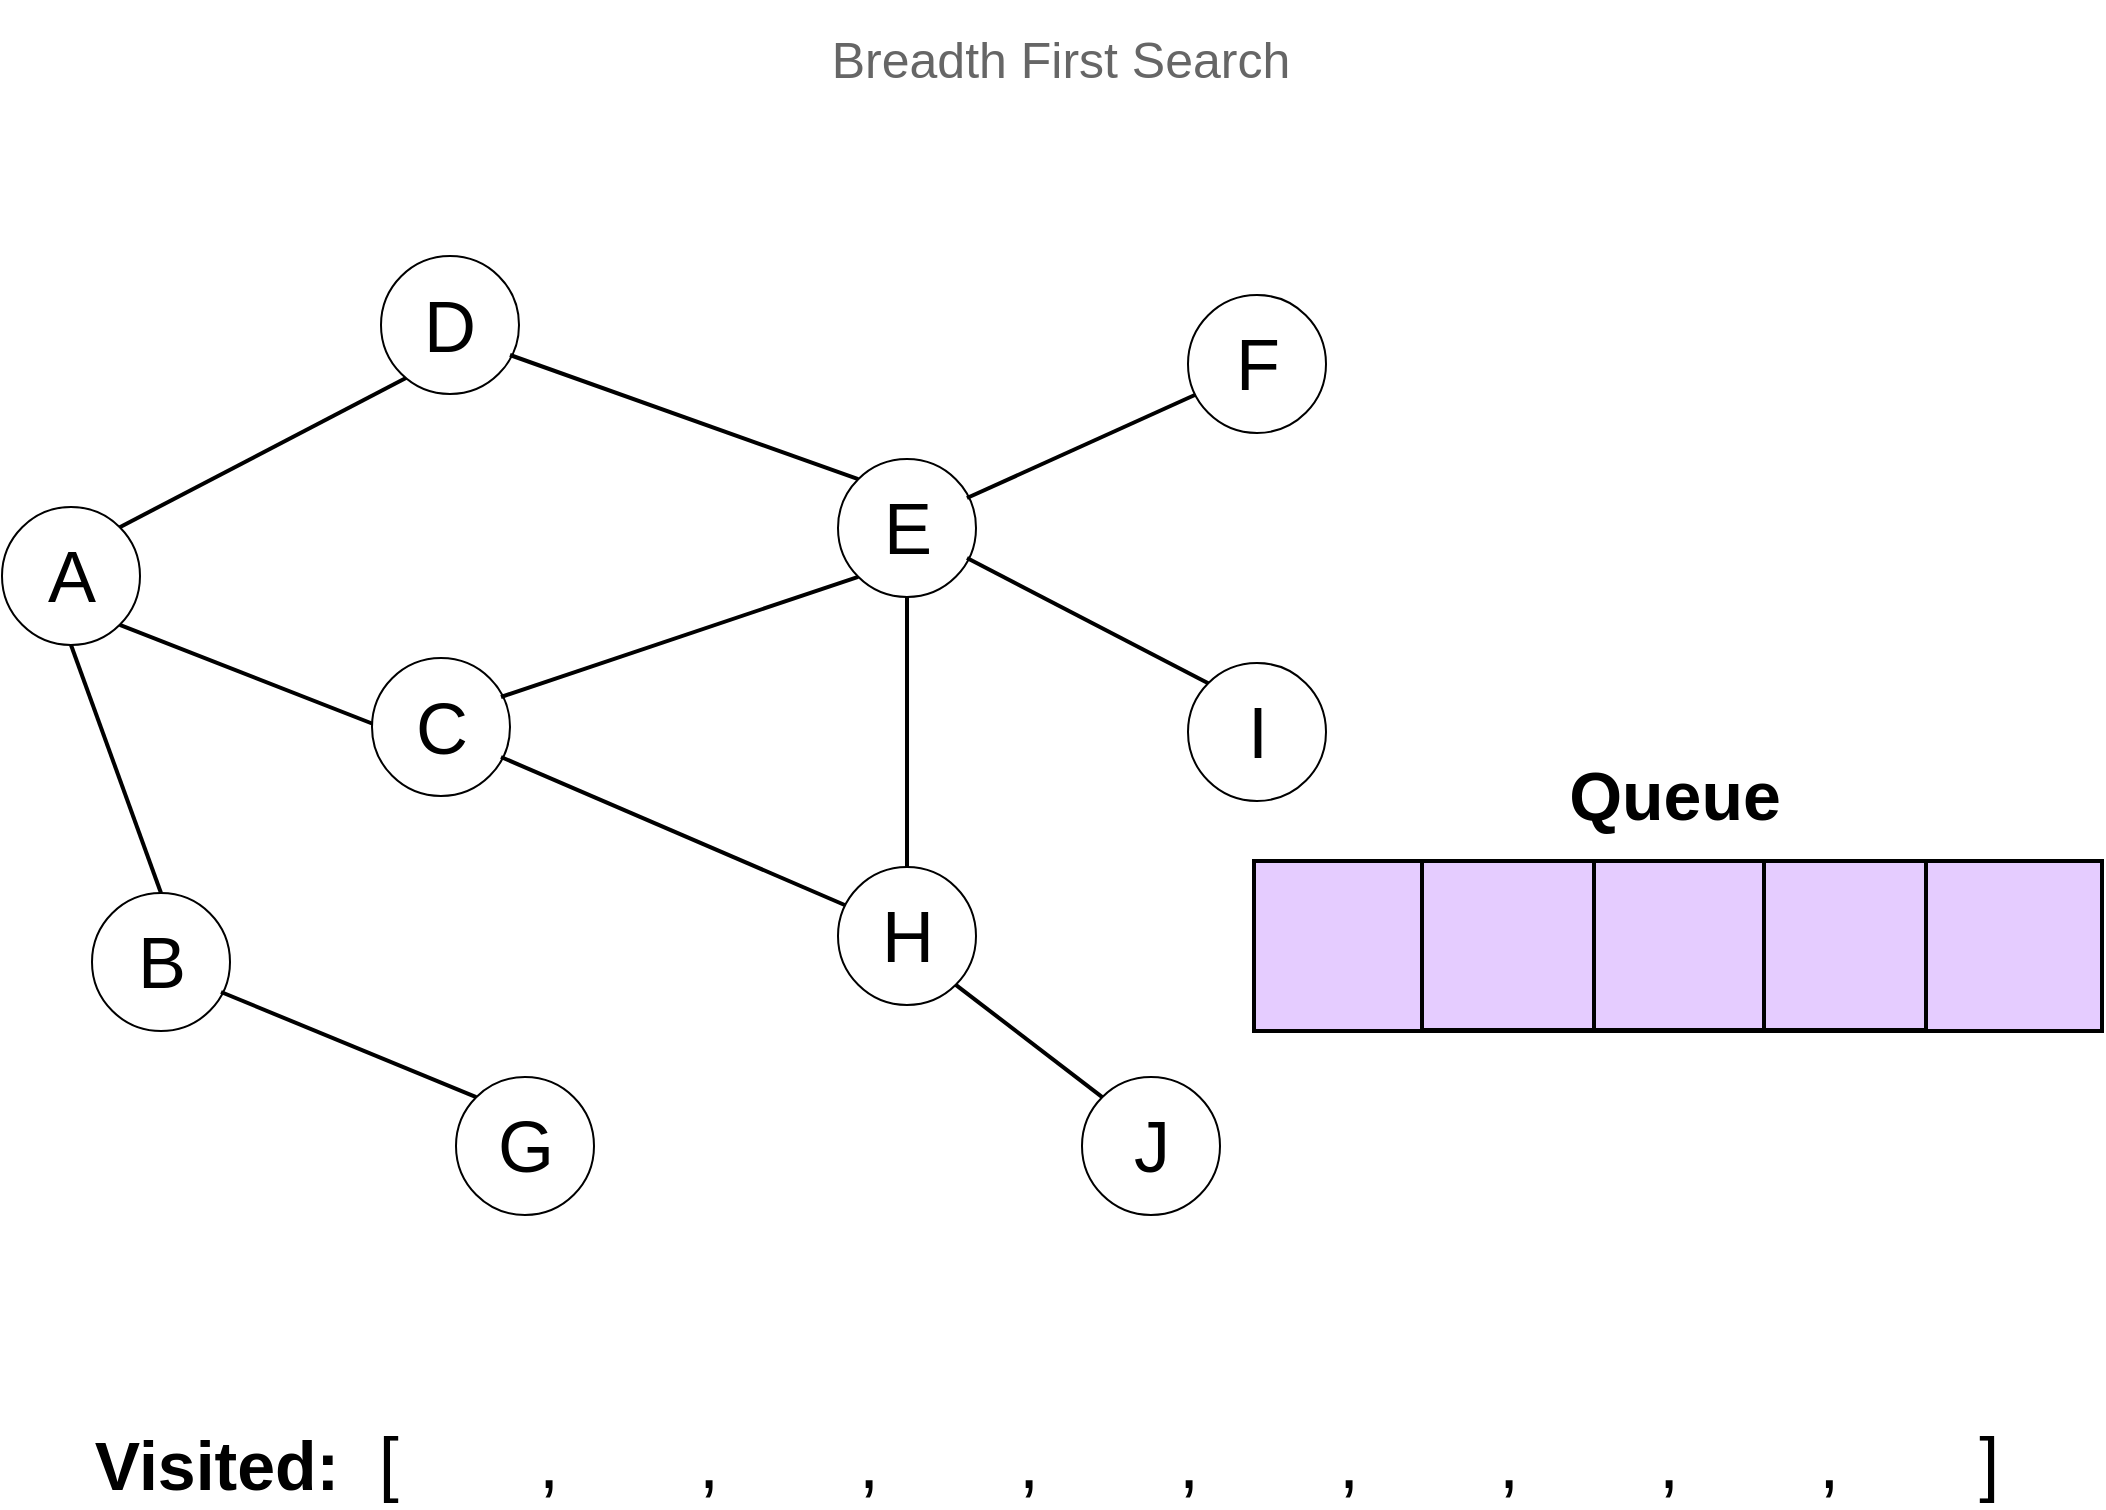 <mxfile version="17.2.1" type="device"><diagram id="Y4cg5wBQxsTZnQ5amaxG" name="Page-1"><mxGraphModel dx="1342" dy="865" grid="0" gridSize="10" guides="1" tooltips="1" connect="1" arrows="1" fold="1" page="1" pageScale="1" pageWidth="1100" pageHeight="850" math="0" shadow="0"><root><mxCell id="0"/><mxCell id="1" parent="0"/><mxCell id="U78qBpOmDjyZ7_BI7Jns-25" style="rounded=0;orthogonalLoop=1;jettySize=auto;html=1;exitX=1;exitY=1;exitDx=0;exitDy=0;entryX=0;entryY=0.5;entryDx=0;entryDy=0;fontSize=36;endArrow=none;endFill=0;strokeWidth=2;" parent="1" source="U78qBpOmDjyZ7_BI7Jns-1" target="U78qBpOmDjyZ7_BI7Jns-10" edge="1"><mxGeometry relative="1" as="geometry"/></mxCell><mxCell id="U78qBpOmDjyZ7_BI7Jns-27" style="edgeStyle=none;rounded=0;orthogonalLoop=1;jettySize=auto;html=1;exitX=1;exitY=0;exitDx=0;exitDy=0;entryX=0.5;entryY=1;entryDx=0;entryDy=0;fontSize=36;endArrow=none;endFill=0;strokeWidth=2;" parent="1" source="U78qBpOmDjyZ7_BI7Jns-1" target="U78qBpOmDjyZ7_BI7Jns-8" edge="1"><mxGeometry relative="1" as="geometry"/></mxCell><mxCell id="U78qBpOmDjyZ7_BI7Jns-29" style="edgeStyle=none;rounded=0;orthogonalLoop=1;jettySize=auto;html=1;exitX=0.5;exitY=1;exitDx=0;exitDy=0;entryX=0.5;entryY=0;entryDx=0;entryDy=0;fontSize=36;endArrow=none;endFill=0;strokeWidth=2;" parent="1" source="U78qBpOmDjyZ7_BI7Jns-1" target="U78qBpOmDjyZ7_BI7Jns-11" edge="1"><mxGeometry relative="1" as="geometry"/></mxCell><mxCell id="U78qBpOmDjyZ7_BI7Jns-1" value="" style="ellipse;whiteSpace=wrap;html=1;aspect=fixed;" parent="1" vertex="1"><mxGeometry x="22" y="261.5" width="69" height="69" as="geometry"/></mxCell><mxCell id="U78qBpOmDjyZ7_BI7Jns-2" value="&lt;font style=&quot;font-size: 36px&quot;&gt;A&lt;/font&gt;" style="text;html=1;strokeColor=none;fillColor=none;align=center;verticalAlign=middle;whiteSpace=wrap;rounded=0;" parent="1" vertex="1"><mxGeometry x="26.5" y="281" width="60" height="30" as="geometry"/></mxCell><mxCell id="U78qBpOmDjyZ7_BI7Jns-7" value="" style="ellipse;whiteSpace=wrap;html=1;aspect=fixed;" parent="1" vertex="1"><mxGeometry x="211.5" y="136" width="69" height="69" as="geometry"/></mxCell><mxCell id="U78qBpOmDjyZ7_BI7Jns-28" style="edgeStyle=none;rounded=0;orthogonalLoop=1;jettySize=auto;html=1;exitX=1;exitY=1;exitDx=0;exitDy=0;entryX=0;entryY=0;entryDx=0;entryDy=0;fontSize=36;endArrow=none;endFill=0;strokeWidth=2;" parent="1" source="U78qBpOmDjyZ7_BI7Jns-8" target="U78qBpOmDjyZ7_BI7Jns-13" edge="1"><mxGeometry relative="1" as="geometry"/></mxCell><mxCell id="U78qBpOmDjyZ7_BI7Jns-8" value="&lt;font style=&quot;font-size: 36px&quot;&gt;D&lt;/font&gt;" style="text;html=1;strokeColor=none;fillColor=none;align=center;verticalAlign=middle;whiteSpace=wrap;rounded=0;" parent="1" vertex="1"><mxGeometry x="216" y="155.5" width="60" height="30" as="geometry"/></mxCell><mxCell id="U78qBpOmDjyZ7_BI7Jns-9" value="" style="ellipse;whiteSpace=wrap;html=1;aspect=fixed;" parent="1" vertex="1"><mxGeometry x="207" y="337" width="69" height="69" as="geometry"/></mxCell><mxCell id="U78qBpOmDjyZ7_BI7Jns-30" style="edgeStyle=none;rounded=0;orthogonalLoop=1;jettySize=auto;html=1;exitX=1;exitY=1;exitDx=0;exitDy=0;entryX=0;entryY=0;entryDx=0;entryDy=0;fontSize=36;endArrow=none;endFill=0;strokeWidth=2;" parent="1" source="U78qBpOmDjyZ7_BI7Jns-10" target="U78qBpOmDjyZ7_BI7Jns-20" edge="1"><mxGeometry relative="1" as="geometry"/></mxCell><mxCell id="U78qBpOmDjyZ7_BI7Jns-31" style="edgeStyle=none;rounded=0;orthogonalLoop=1;jettySize=auto;html=1;exitX=1;exitY=0;exitDx=0;exitDy=0;entryX=0;entryY=1;entryDx=0;entryDy=0;fontSize=36;endArrow=none;endFill=0;strokeWidth=2;" parent="1" source="U78qBpOmDjyZ7_BI7Jns-10" target="U78qBpOmDjyZ7_BI7Jns-13" edge="1"><mxGeometry relative="1" as="geometry"/></mxCell><mxCell id="U78qBpOmDjyZ7_BI7Jns-10" value="&lt;font style=&quot;font-size: 36px&quot;&gt;C&lt;/font&gt;" style="text;html=1;strokeColor=none;fillColor=none;align=center;verticalAlign=middle;whiteSpace=wrap;rounded=0;" parent="1" vertex="1"><mxGeometry x="211.5" y="356.5" width="60" height="30" as="geometry"/></mxCell><mxCell id="U78qBpOmDjyZ7_BI7Jns-11" value="" style="ellipse;whiteSpace=wrap;html=1;aspect=fixed;" parent="1" vertex="1"><mxGeometry x="67" y="454.5" width="69" height="69" as="geometry"/></mxCell><mxCell id="U78qBpOmDjyZ7_BI7Jns-32" style="edgeStyle=none;rounded=0;orthogonalLoop=1;jettySize=auto;html=1;exitX=1;exitY=1;exitDx=0;exitDy=0;entryX=0;entryY=0;entryDx=0;entryDy=0;fontSize=36;endArrow=none;endFill=0;strokeWidth=2;" parent="1" source="U78qBpOmDjyZ7_BI7Jns-12" target="U78qBpOmDjyZ7_BI7Jns-21" edge="1"><mxGeometry relative="1" as="geometry"/></mxCell><mxCell id="U78qBpOmDjyZ7_BI7Jns-12" value="&lt;font style=&quot;font-size: 36px&quot;&gt;B&lt;/font&gt;" style="text;html=1;strokeColor=none;fillColor=none;align=center;verticalAlign=middle;whiteSpace=wrap;rounded=0;" parent="1" vertex="1"><mxGeometry x="71.5" y="474" width="60" height="30" as="geometry"/></mxCell><mxCell id="U78qBpOmDjyZ7_BI7Jns-13" value="" style="ellipse;whiteSpace=wrap;html=1;aspect=fixed;" parent="1" vertex="1"><mxGeometry x="440" y="237.5" width="69" height="69" as="geometry"/></mxCell><mxCell id="U78qBpOmDjyZ7_BI7Jns-34" style="edgeStyle=none;rounded=0;orthogonalLoop=1;jettySize=auto;html=1;exitX=1;exitY=1;exitDx=0;exitDy=0;entryX=0;entryY=0;entryDx=0;entryDy=0;fontSize=36;endArrow=none;endFill=0;strokeWidth=2;" parent="1" source="U78qBpOmDjyZ7_BI7Jns-14" target="U78qBpOmDjyZ7_BI7Jns-17" edge="1"><mxGeometry relative="1" as="geometry"/></mxCell><mxCell id="U78qBpOmDjyZ7_BI7Jns-35" style="edgeStyle=none;rounded=0;orthogonalLoop=1;jettySize=auto;html=1;exitX=1;exitY=0;exitDx=0;exitDy=0;entryX=0;entryY=1;entryDx=0;entryDy=0;fontSize=36;endArrow=none;endFill=0;strokeWidth=2;" parent="1" source="U78qBpOmDjyZ7_BI7Jns-14" target="U78qBpOmDjyZ7_BI7Jns-16" edge="1"><mxGeometry relative="1" as="geometry"/></mxCell><mxCell id="U78qBpOmDjyZ7_BI7Jns-14" value="&lt;font style=&quot;font-size: 36px&quot;&gt;E&lt;/font&gt;" style="text;html=1;strokeColor=none;fillColor=none;align=center;verticalAlign=middle;whiteSpace=wrap;rounded=0;" parent="1" vertex="1"><mxGeometry x="444.5" y="257" width="60" height="30" as="geometry"/></mxCell><mxCell id="U78qBpOmDjyZ7_BI7Jns-15" value="" style="ellipse;whiteSpace=wrap;html=1;aspect=fixed;" parent="1" vertex="1"><mxGeometry x="615" y="155.5" width="69" height="69" as="geometry"/></mxCell><mxCell id="U78qBpOmDjyZ7_BI7Jns-16" value="&lt;font style=&quot;font-size: 36px&quot;&gt;F&lt;/font&gt;" style="text;html=1;strokeColor=none;fillColor=none;align=center;verticalAlign=middle;whiteSpace=wrap;rounded=0;" parent="1" vertex="1"><mxGeometry x="619.5" y="175" width="60" height="30" as="geometry"/></mxCell><mxCell id="U78qBpOmDjyZ7_BI7Jns-17" value="" style="ellipse;whiteSpace=wrap;html=1;aspect=fixed;" parent="1" vertex="1"><mxGeometry x="615" y="339.5" width="69" height="69" as="geometry"/></mxCell><mxCell id="U78qBpOmDjyZ7_BI7Jns-18" value="&lt;font style=&quot;font-size: 36px&quot;&gt;I&lt;/font&gt;" style="text;html=1;strokeColor=none;fillColor=none;align=center;verticalAlign=middle;whiteSpace=wrap;rounded=0;" parent="1" vertex="1"><mxGeometry x="619.5" y="359" width="60" height="30" as="geometry"/></mxCell><mxCell id="U78qBpOmDjyZ7_BI7Jns-33" style="edgeStyle=none;rounded=0;orthogonalLoop=1;jettySize=auto;html=1;exitX=0.5;exitY=0;exitDx=0;exitDy=0;entryX=0.5;entryY=1;entryDx=0;entryDy=0;fontSize=36;endArrow=none;endFill=0;strokeWidth=2;" parent="1" source="U78qBpOmDjyZ7_BI7Jns-19" target="U78qBpOmDjyZ7_BI7Jns-13" edge="1"><mxGeometry relative="1" as="geometry"/></mxCell><mxCell id="U78qBpOmDjyZ7_BI7Jns-36" style="edgeStyle=none;rounded=0;orthogonalLoop=1;jettySize=auto;html=1;exitX=1;exitY=1;exitDx=0;exitDy=0;entryX=0;entryY=0;entryDx=0;entryDy=0;fontSize=36;endArrow=none;endFill=0;strokeWidth=2;" parent="1" source="U78qBpOmDjyZ7_BI7Jns-19" target="U78qBpOmDjyZ7_BI7Jns-23" edge="1"><mxGeometry relative="1" as="geometry"/></mxCell><mxCell id="U78qBpOmDjyZ7_BI7Jns-19" value="" style="ellipse;whiteSpace=wrap;html=1;aspect=fixed;" parent="1" vertex="1"><mxGeometry x="440" y="441.5" width="69" height="69" as="geometry"/></mxCell><mxCell id="U78qBpOmDjyZ7_BI7Jns-20" value="&lt;font style=&quot;font-size: 36px&quot;&gt;H&lt;/font&gt;" style="text;html=1;strokeColor=none;fillColor=none;align=center;verticalAlign=middle;whiteSpace=wrap;rounded=0;" parent="1" vertex="1"><mxGeometry x="444.5" y="461" width="60" height="30" as="geometry"/></mxCell><mxCell id="U78qBpOmDjyZ7_BI7Jns-21" value="" style="ellipse;whiteSpace=wrap;html=1;aspect=fixed;" parent="1" vertex="1"><mxGeometry x="249" y="546.5" width="69" height="69" as="geometry"/></mxCell><mxCell id="U78qBpOmDjyZ7_BI7Jns-22" value="&lt;font style=&quot;font-size: 36px&quot;&gt;G&lt;/font&gt;" style="text;html=1;strokeColor=none;fillColor=none;align=center;verticalAlign=middle;whiteSpace=wrap;rounded=0;" parent="1" vertex="1"><mxGeometry x="253.5" y="566" width="60" height="30" as="geometry"/></mxCell><mxCell id="U78qBpOmDjyZ7_BI7Jns-23" value="" style="ellipse;whiteSpace=wrap;html=1;aspect=fixed;" parent="1" vertex="1"><mxGeometry x="562" y="546.5" width="69" height="69" as="geometry"/></mxCell><mxCell id="U78qBpOmDjyZ7_BI7Jns-24" value="&lt;font style=&quot;font-size: 36px&quot;&gt;J&lt;/font&gt;" style="text;html=1;strokeColor=none;fillColor=none;align=center;verticalAlign=middle;whiteSpace=wrap;rounded=0;" parent="1" vertex="1"><mxGeometry x="566.5" y="566" width="60" height="30" as="geometry"/></mxCell><mxCell id="U78qBpOmDjyZ7_BI7Jns-41" value="&lt;font style=&quot;font-size: 25px&quot; color=&quot;#666666&quot;&gt;Breadth First Search&lt;/font&gt;" style="text;html=1;align=center;verticalAlign=middle;resizable=0;points=[];autosize=1;fontSize=36;" parent="1" vertex="1"><mxGeometry x="431" y="8" width="239" height="51" as="geometry"/></mxCell><mxCell id="U78qBpOmDjyZ7_BI7Jns-42" value="&lt;font size=&quot;1&quot; color=&quot;#000000&quot;&gt;&lt;b style=&quot;font-size: 34px&quot;&gt;Queue&lt;/b&gt;&lt;/font&gt;" style="text;html=1;align=center;verticalAlign=middle;resizable=0;points=[];autosize=1;strokeColor=none;fillColor=none;fontSize=25;fontColor=#FFB570;" parent="1" vertex="1"><mxGeometry x="800" y="384" width="116" height="43" as="geometry"/></mxCell><mxCell id="U78qBpOmDjyZ7_BI7Jns-73" value="&lt;font color=&quot;#000000&quot; size=&quot;1&quot;&gt;&lt;b style=&quot;font-size: 34px&quot;&gt;Visited:&lt;/b&gt;&lt;/font&gt;" style="text;html=1;align=center;verticalAlign=middle;resizable=0;points=[];autosize=1;strokeColor=none;fillColor=none;fontSize=25;fontColor=#666666;" parent="1" vertex="1"><mxGeometry x="63" y="719" width="132" height="43" as="geometry"/></mxCell><mxCell id="U78qBpOmDjyZ7_BI7Jns-74" value="[&lt;span style=&quot;white-space: pre ; font-size: 36px&quot;&gt;&#9;&lt;/span&gt;,&lt;span style=&quot;white-space: pre ; font-size: 36px&quot;&gt;&#9;&lt;/span&gt;,&lt;span style=&quot;white-space: pre ; font-size: 36px&quot;&gt;&#9;&lt;/span&gt;,&lt;span style=&quot;white-space: pre ; font-size: 36px&quot;&gt;&#9;&lt;/span&gt;,&lt;span style=&quot;white-space: pre ; font-size: 36px&quot;&gt;&#9;&lt;/span&gt;,&lt;span style=&quot;white-space: pre ; font-size: 36px&quot;&gt;&#9;&lt;/span&gt;,&lt;span style=&quot;white-space: pre ; font-size: 36px&quot;&gt;&#9;&lt;/span&gt;,&lt;span style=&quot;white-space: pre ; font-size: 36px&quot;&gt;&#9;&lt;/span&gt;,&lt;span style=&quot;white-space: pre ; font-size: 36px&quot;&gt;&#9;&lt;/span&gt;,&lt;span style=&quot;white-space: pre&quot;&gt;&#9;&lt;/span&gt;]" style="text;html=1;align=center;verticalAlign=middle;resizable=0;points=[];autosize=1;strokeColor=none;fillColor=none;fontSize=36;fontColor=#000000;" parent="1" vertex="1"><mxGeometry x="205" y="715" width="820" height="47" as="geometry"/></mxCell><mxCell id="Q6qik_lIhi8F-RtFkXok-1" value="" style="rounded=0;whiteSpace=wrap;html=1;strokeWidth=2;fillColor=#E5CCFF;" parent="1" vertex="1"><mxGeometry x="648" y="438.5" width="424" height="85" as="geometry"/></mxCell><mxCell id="Q6qik_lIhi8F-RtFkXok-4" value="" style="rounded=0;whiteSpace=wrap;html=1;strokeWidth=2;fillColor=#E5CCFF;" parent="1" vertex="1"><mxGeometry x="732" y="438.5" width="252" height="84.5" as="geometry"/></mxCell><mxCell id="Q6qik_lIhi8F-RtFkXok-5" value="" style="rounded=0;whiteSpace=wrap;html=1;strokeWidth=2;fillColor=#E5CCFF;" parent="1" vertex="1"><mxGeometry x="818" y="438.5" width="85" height="84.5" as="geometry"/></mxCell></root></mxGraphModel></diagram></mxfile>
